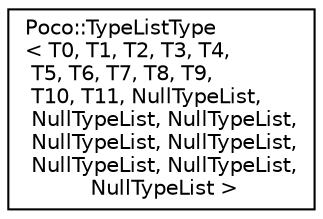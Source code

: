digraph "Graphical Class Hierarchy"
{
 // LATEX_PDF_SIZE
  edge [fontname="Helvetica",fontsize="10",labelfontname="Helvetica",labelfontsize="10"];
  node [fontname="Helvetica",fontsize="10",shape=record];
  rankdir="LR";
  Node0 [label="Poco::TypeListType\l\< T0, T1, T2, T3, T4,\l T5, T6, T7, T8, T9,\l T10, T11, NullTypeList,\l NullTypeList, NullTypeList,\l NullTypeList, NullTypeList,\l NullTypeList, NullTypeList,\l NullTypeList \>",height=0.2,width=0.4,color="black", fillcolor="white", style="filled",URL="$structPoco_1_1TypeListType.html",tooltip=" "];
}
